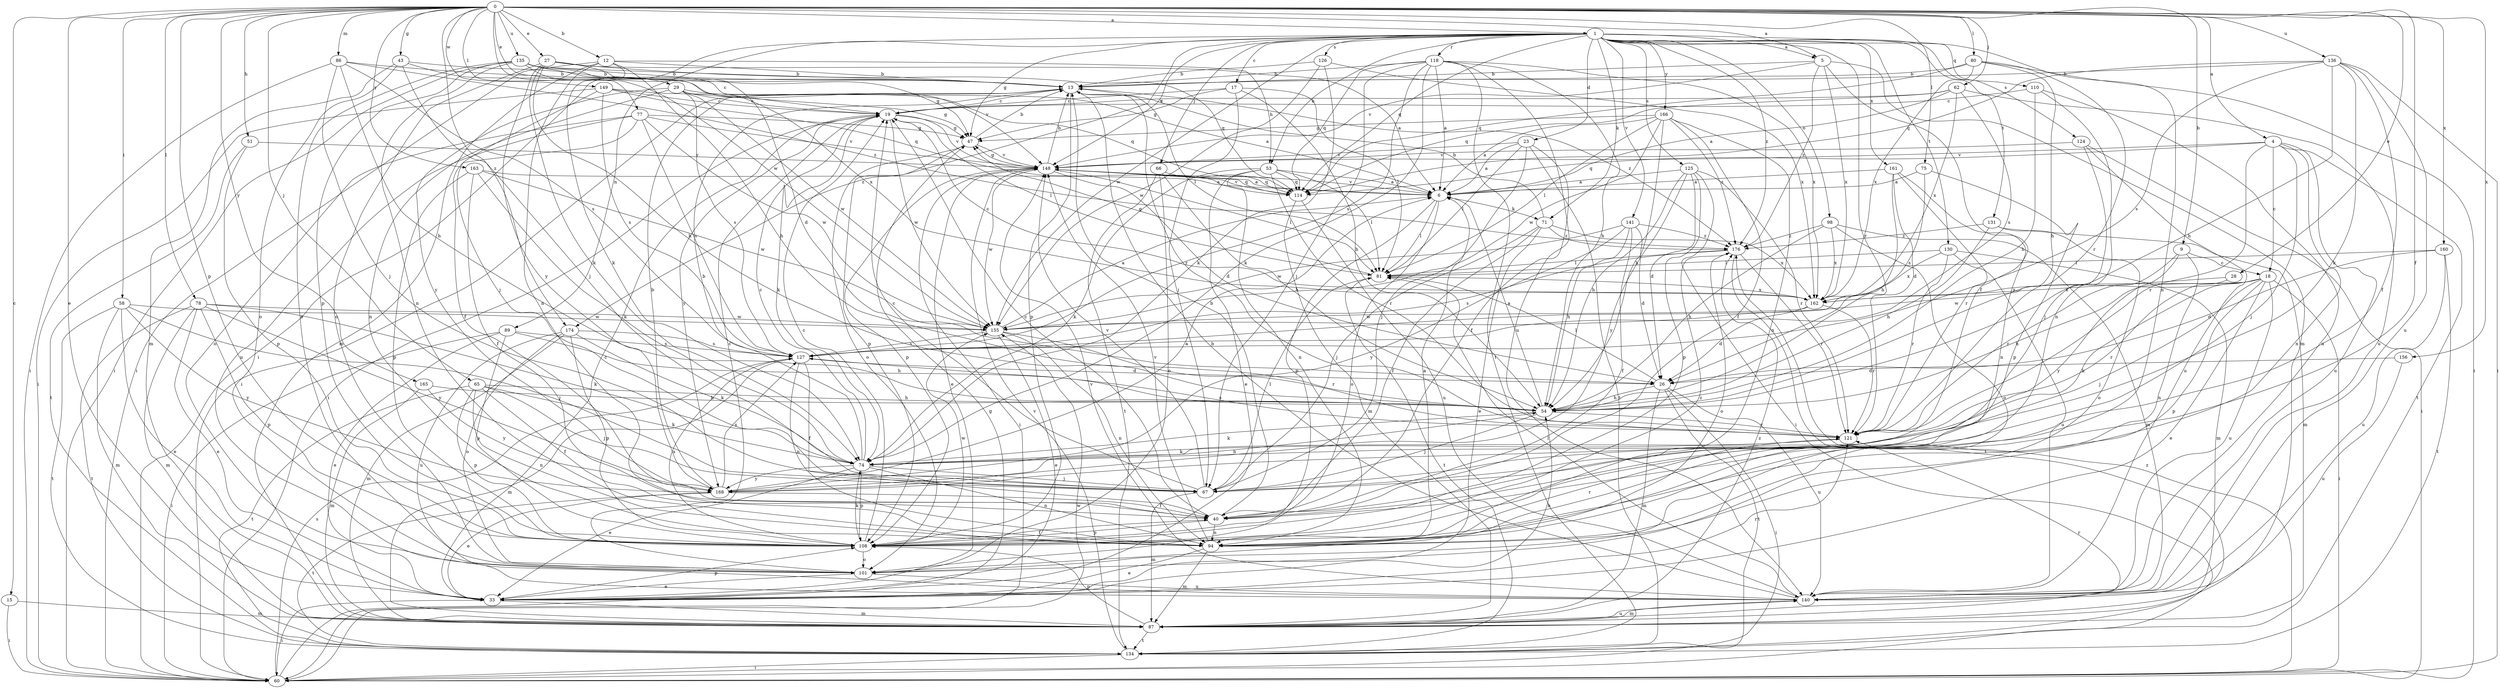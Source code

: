 strict digraph  {
0;
1;
4;
5;
6;
9;
12;
13;
15;
17;
18;
19;
23;
26;
27;
28;
29;
33;
40;
43;
47;
51;
53;
54;
58;
60;
62;
65;
66;
67;
71;
74;
75;
77;
78;
80;
81;
86;
87;
89;
94;
98;
101;
108;
110;
114;
118;
121;
124;
125;
126;
127;
130;
131;
134;
135;
136;
140;
141;
148;
149;
155;
156;
160;
161;
162;
163;
165;
166;
168;
174;
176;
0 -> 1  [label=a];
0 -> 4  [label=a];
0 -> 5  [label=a];
0 -> 9  [label=b];
0 -> 12  [label=b];
0 -> 15  [label=c];
0 -> 27  [label=e];
0 -> 28  [label=e];
0 -> 29  [label=e];
0 -> 33  [label=e];
0 -> 40  [label=f];
0 -> 43  [label=g];
0 -> 51  [label=h];
0 -> 58  [label=i];
0 -> 62  [label=j];
0 -> 65  [label=j];
0 -> 75  [label=l];
0 -> 77  [label=l];
0 -> 78  [label=l];
0 -> 80  [label=l];
0 -> 86  [label=m];
0 -> 108  [label=p];
0 -> 135  [label=u];
0 -> 136  [label=u];
0 -> 149  [label=w];
0 -> 155  [label=w];
0 -> 156  [label=x];
0 -> 160  [label=x];
0 -> 163  [label=y];
0 -> 165  [label=y];
0 -> 174  [label=z];
1 -> 5  [label=a];
1 -> 17  [label=c];
1 -> 23  [label=d];
1 -> 47  [label=g];
1 -> 53  [label=h];
1 -> 60  [label=i];
1 -> 66  [label=j];
1 -> 71  [label=k];
1 -> 89  [label=n];
1 -> 94  [label=n];
1 -> 98  [label=o];
1 -> 110  [label=q];
1 -> 114  [label=q];
1 -> 118  [label=r];
1 -> 121  [label=r];
1 -> 124  [label=s];
1 -> 125  [label=s];
1 -> 126  [label=s];
1 -> 130  [label=t];
1 -> 131  [label=t];
1 -> 141  [label=v];
1 -> 148  [label=v];
1 -> 155  [label=w];
1 -> 161  [label=x];
1 -> 166  [label=y];
1 -> 174  [label=z];
1 -> 176  [label=z];
4 -> 18  [label=c];
4 -> 67  [label=j];
4 -> 94  [label=n];
4 -> 114  [label=q];
4 -> 121  [label=r];
4 -> 134  [label=t];
4 -> 140  [label=u];
4 -> 148  [label=v];
5 -> 13  [label=b];
5 -> 40  [label=f];
5 -> 87  [label=m];
5 -> 148  [label=v];
5 -> 162  [label=x];
5 -> 176  [label=z];
6 -> 71  [label=k];
6 -> 81  [label=l];
6 -> 101  [label=o];
6 -> 108  [label=p];
6 -> 148  [label=v];
9 -> 18  [label=c];
9 -> 94  [label=n];
9 -> 121  [label=r];
9 -> 168  [label=y];
12 -> 13  [label=b];
12 -> 53  [label=h];
12 -> 54  [label=h];
12 -> 60  [label=i];
12 -> 74  [label=k];
12 -> 87  [label=m];
12 -> 94  [label=n];
13 -> 19  [label=c];
13 -> 60  [label=i];
13 -> 81  [label=l];
13 -> 108  [label=p];
13 -> 121  [label=r];
13 -> 176  [label=z];
15 -> 60  [label=i];
15 -> 87  [label=m];
17 -> 19  [label=c];
17 -> 47  [label=g];
17 -> 54  [label=h];
17 -> 67  [label=j];
17 -> 81  [label=l];
18 -> 33  [label=e];
18 -> 54  [label=h];
18 -> 60  [label=i];
18 -> 67  [label=j];
18 -> 74  [label=k];
18 -> 108  [label=p];
18 -> 140  [label=u];
18 -> 155  [label=w];
18 -> 162  [label=x];
19 -> 47  [label=g];
19 -> 60  [label=i];
19 -> 74  [label=k];
19 -> 81  [label=l];
19 -> 148  [label=v];
19 -> 155  [label=w];
19 -> 168  [label=y];
23 -> 6  [label=a];
23 -> 40  [label=f];
23 -> 67  [label=j];
23 -> 81  [label=l];
23 -> 134  [label=t];
23 -> 148  [label=v];
26 -> 54  [label=h];
26 -> 60  [label=i];
26 -> 81  [label=l];
26 -> 87  [label=m];
26 -> 134  [label=t];
26 -> 140  [label=u];
27 -> 6  [label=a];
27 -> 13  [label=b];
27 -> 26  [label=d];
27 -> 54  [label=h];
27 -> 74  [label=k];
27 -> 101  [label=o];
27 -> 168  [label=y];
28 -> 121  [label=r];
28 -> 162  [label=x];
29 -> 19  [label=c];
29 -> 47  [label=g];
29 -> 94  [label=n];
29 -> 114  [label=q];
29 -> 127  [label=s];
29 -> 155  [label=w];
29 -> 168  [label=y];
33 -> 19  [label=c];
33 -> 54  [label=h];
33 -> 60  [label=i];
33 -> 87  [label=m];
33 -> 108  [label=p];
33 -> 121  [label=r];
40 -> 13  [label=b];
40 -> 19  [label=c];
40 -> 94  [label=n];
40 -> 108  [label=p];
43 -> 13  [label=b];
43 -> 67  [label=j];
43 -> 87  [label=m];
43 -> 101  [label=o];
43 -> 148  [label=v];
47 -> 13  [label=b];
47 -> 101  [label=o];
47 -> 108  [label=p];
47 -> 148  [label=v];
51 -> 108  [label=p];
51 -> 134  [label=t];
51 -> 148  [label=v];
53 -> 6  [label=a];
53 -> 33  [label=e];
53 -> 74  [label=k];
53 -> 81  [label=l];
53 -> 94  [label=n];
53 -> 114  [label=q];
53 -> 121  [label=r];
54 -> 6  [label=a];
54 -> 67  [label=j];
54 -> 74  [label=k];
54 -> 121  [label=r];
58 -> 33  [label=e];
58 -> 67  [label=j];
58 -> 87  [label=m];
58 -> 134  [label=t];
58 -> 155  [label=w];
58 -> 168  [label=y];
60 -> 47  [label=g];
60 -> 127  [label=s];
60 -> 155  [label=w];
60 -> 176  [label=z];
62 -> 6  [label=a];
62 -> 19  [label=c];
62 -> 114  [label=q];
62 -> 127  [label=s];
62 -> 140  [label=u];
62 -> 162  [label=x];
65 -> 40  [label=f];
65 -> 54  [label=h];
65 -> 67  [label=j];
65 -> 74  [label=k];
65 -> 94  [label=n];
65 -> 108  [label=p];
65 -> 134  [label=t];
66 -> 54  [label=h];
66 -> 101  [label=o];
66 -> 114  [label=q];
66 -> 134  [label=t];
67 -> 19  [label=c];
67 -> 81  [label=l];
67 -> 87  [label=m];
67 -> 148  [label=v];
71 -> 13  [label=b];
71 -> 33  [label=e];
71 -> 40  [label=f];
71 -> 67  [label=j];
71 -> 162  [label=x];
71 -> 176  [label=z];
74 -> 13  [label=b];
74 -> 19  [label=c];
74 -> 33  [label=e];
74 -> 67  [label=j];
74 -> 94  [label=n];
74 -> 108  [label=p];
74 -> 168  [label=y];
75 -> 6  [label=a];
75 -> 108  [label=p];
75 -> 127  [label=s];
77 -> 40  [label=f];
77 -> 47  [label=g];
77 -> 101  [label=o];
77 -> 127  [label=s];
77 -> 140  [label=u];
77 -> 148  [label=v];
77 -> 155  [label=w];
78 -> 33  [label=e];
78 -> 74  [label=k];
78 -> 87  [label=m];
78 -> 108  [label=p];
78 -> 134  [label=t];
78 -> 155  [label=w];
78 -> 168  [label=y];
80 -> 13  [label=b];
80 -> 54  [label=h];
80 -> 60  [label=i];
80 -> 114  [label=q];
80 -> 121  [label=r];
80 -> 162  [label=x];
81 -> 47  [label=g];
81 -> 134  [label=t];
81 -> 162  [label=x];
86 -> 13  [label=b];
86 -> 54  [label=h];
86 -> 60  [label=i];
86 -> 67  [label=j];
86 -> 127  [label=s];
86 -> 176  [label=z];
87 -> 108  [label=p];
87 -> 121  [label=r];
87 -> 134  [label=t];
87 -> 140  [label=u];
87 -> 176  [label=z];
89 -> 33  [label=e];
89 -> 54  [label=h];
89 -> 60  [label=i];
89 -> 108  [label=p];
89 -> 127  [label=s];
94 -> 6  [label=a];
94 -> 33  [label=e];
94 -> 87  [label=m];
94 -> 121  [label=r];
94 -> 148  [label=v];
98 -> 54  [label=h];
98 -> 87  [label=m];
98 -> 101  [label=o];
98 -> 162  [label=x];
98 -> 176  [label=z];
101 -> 19  [label=c];
101 -> 33  [label=e];
101 -> 140  [label=u];
108 -> 19  [label=c];
108 -> 40  [label=f];
108 -> 74  [label=k];
108 -> 101  [label=o];
108 -> 127  [label=s];
108 -> 155  [label=w];
108 -> 176  [label=z];
110 -> 19  [label=c];
110 -> 54  [label=h];
110 -> 94  [label=n];
110 -> 140  [label=u];
114 -> 87  [label=m];
114 -> 140  [label=u];
114 -> 148  [label=v];
118 -> 6  [label=a];
118 -> 13  [label=b];
118 -> 54  [label=h];
118 -> 67  [label=j];
118 -> 74  [label=k];
118 -> 114  [label=q];
118 -> 127  [label=s];
118 -> 134  [label=t];
118 -> 140  [label=u];
118 -> 162  [label=x];
121 -> 74  [label=k];
121 -> 127  [label=s];
124 -> 60  [label=i];
124 -> 67  [label=j];
124 -> 140  [label=u];
124 -> 148  [label=v];
125 -> 6  [label=a];
125 -> 26  [label=d];
125 -> 54  [label=h];
125 -> 60  [label=i];
125 -> 108  [label=p];
125 -> 121  [label=r];
125 -> 168  [label=y];
126 -> 13  [label=b];
126 -> 74  [label=k];
126 -> 155  [label=w];
126 -> 162  [label=x];
127 -> 26  [label=d];
127 -> 40  [label=f];
127 -> 87  [label=m];
127 -> 94  [label=n];
130 -> 81  [label=l];
130 -> 87  [label=m];
130 -> 121  [label=r];
130 -> 140  [label=u];
130 -> 162  [label=x];
131 -> 54  [label=h];
131 -> 87  [label=m];
131 -> 101  [label=o];
131 -> 176  [label=z];
134 -> 60  [label=i];
134 -> 148  [label=v];
135 -> 13  [label=b];
135 -> 19  [label=c];
135 -> 47  [label=g];
135 -> 60  [label=i];
135 -> 94  [label=n];
135 -> 101  [label=o];
135 -> 108  [label=p];
135 -> 114  [label=q];
135 -> 162  [label=x];
136 -> 13  [label=b];
136 -> 40  [label=f];
136 -> 54  [label=h];
136 -> 60  [label=i];
136 -> 74  [label=k];
136 -> 114  [label=q];
136 -> 127  [label=s];
136 -> 140  [label=u];
140 -> 13  [label=b];
140 -> 81  [label=l];
140 -> 87  [label=m];
140 -> 148  [label=v];
141 -> 26  [label=d];
141 -> 40  [label=f];
141 -> 54  [label=h];
141 -> 155  [label=w];
141 -> 168  [label=y];
141 -> 176  [label=z];
148 -> 6  [label=a];
148 -> 13  [label=b];
148 -> 26  [label=d];
148 -> 33  [label=e];
148 -> 47  [label=g];
148 -> 60  [label=i];
148 -> 81  [label=l];
148 -> 108  [label=p];
148 -> 114  [label=q];
148 -> 155  [label=w];
149 -> 6  [label=a];
149 -> 19  [label=c];
149 -> 60  [label=i];
149 -> 67  [label=j];
149 -> 114  [label=q];
149 -> 127  [label=s];
155 -> 6  [label=a];
155 -> 33  [label=e];
155 -> 94  [label=n];
155 -> 121  [label=r];
155 -> 127  [label=s];
156 -> 26  [label=d];
156 -> 140  [label=u];
160 -> 26  [label=d];
160 -> 81  [label=l];
160 -> 134  [label=t];
160 -> 140  [label=u];
161 -> 6  [label=a];
161 -> 26  [label=d];
161 -> 54  [label=h];
161 -> 94  [label=n];
161 -> 121  [label=r];
162 -> 19  [label=c];
162 -> 26  [label=d];
162 -> 121  [label=r];
162 -> 155  [label=w];
163 -> 6  [label=a];
163 -> 40  [label=f];
163 -> 74  [label=k];
163 -> 108  [label=p];
163 -> 155  [label=w];
165 -> 54  [label=h];
165 -> 87  [label=m];
165 -> 168  [label=y];
166 -> 6  [label=a];
166 -> 40  [label=f];
166 -> 47  [label=g];
166 -> 54  [label=h];
166 -> 81  [label=l];
166 -> 94  [label=n];
166 -> 155  [label=w];
166 -> 176  [label=z];
168 -> 6  [label=a];
168 -> 13  [label=b];
168 -> 33  [label=e];
168 -> 40  [label=f];
168 -> 54  [label=h];
168 -> 127  [label=s];
168 -> 134  [label=t];
174 -> 74  [label=k];
174 -> 87  [label=m];
174 -> 101  [label=o];
174 -> 108  [label=p];
174 -> 127  [label=s];
174 -> 140  [label=u];
176 -> 81  [label=l];
176 -> 101  [label=o];
176 -> 121  [label=r];
176 -> 127  [label=s];
176 -> 134  [label=t];
}
